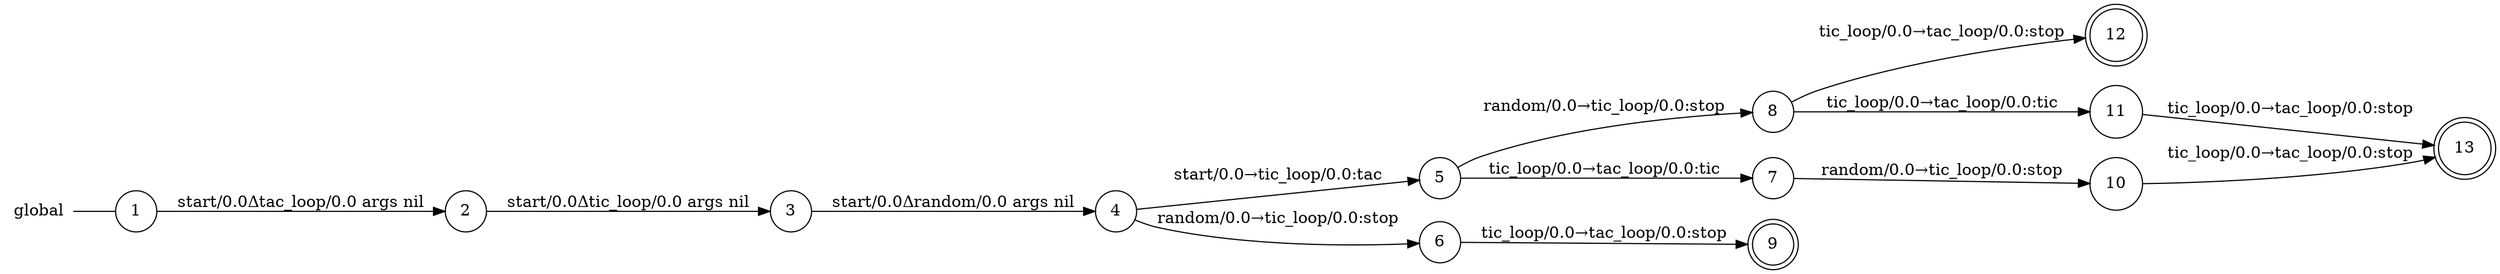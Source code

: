 digraph global {
	rankdir="LR";
	n_0 [label="global", shape="plaintext"];
	n_1 [id="5", shape=circle, label="5"];
	n_2 [id="12", shape=doublecircle, label="12"];
	n_3 [id="11", shape=circle, label="11"];
	n_4 [id="6", shape=circle, label="6"];
	n_5 [id="13", shape=doublecircle, label="13"];
	n_6 [id="10", shape=circle, label="10"];
	n_7 [id="1", shape=circle, label="1"];
	n_0 -> n_7 [arrowhead=none];
	n_8 [id="9", shape=doublecircle, label="9"];
	n_9 [id="2", shape=circle, label="2"];
	n_10 [id="8", shape=circle, label="8"];
	n_11 [id="4", shape=circle, label="4"];
	n_12 [id="7", shape=circle, label="7"];
	n_13 [id="3", shape=circle, label="3"];

	n_13 -> n_11 [id="[$e|2]", label="start/0.0Δrandom/0.0 args nil"];
	n_11 -> n_1 [id="[$e|3]", label="start/0.0→tic_loop/0.0:tac"];
	n_10 -> n_3 [id="[$e|9]", label="tic_loop/0.0→tac_loop/0.0:tic"];
	n_1 -> n_10 [id="[$e|6]", label="random/0.0→tic_loop/0.0:stop"];
	n_12 -> n_6 [id="[$e|8]", label="random/0.0→tic_loop/0.0:stop"];
	n_7 -> n_9 [id="[$e|0]", label="start/0.0Δtac_loop/0.0 args nil"];
	n_10 -> n_2 [id="[$e|10]", label="tic_loop/0.0→tac_loop/0.0:stop"];
	n_9 -> n_13 [id="[$e|1]", label="start/0.0Δtic_loop/0.0 args nil"];
	n_3 -> n_5 [id="[$e|12]", label="tic_loop/0.0→tac_loop/0.0:stop"];
	n_4 -> n_8 [id="[$e|7]", label="tic_loop/0.0→tac_loop/0.0:stop"];
	n_6 -> n_5 [id="[$e|11]", label="tic_loop/0.0→tac_loop/0.0:stop"];
	n_1 -> n_12 [id="[$e|5]", label="tic_loop/0.0→tac_loop/0.0:tic"];
	n_11 -> n_4 [id="[$e|4]", label="random/0.0→tic_loop/0.0:stop"];
}

